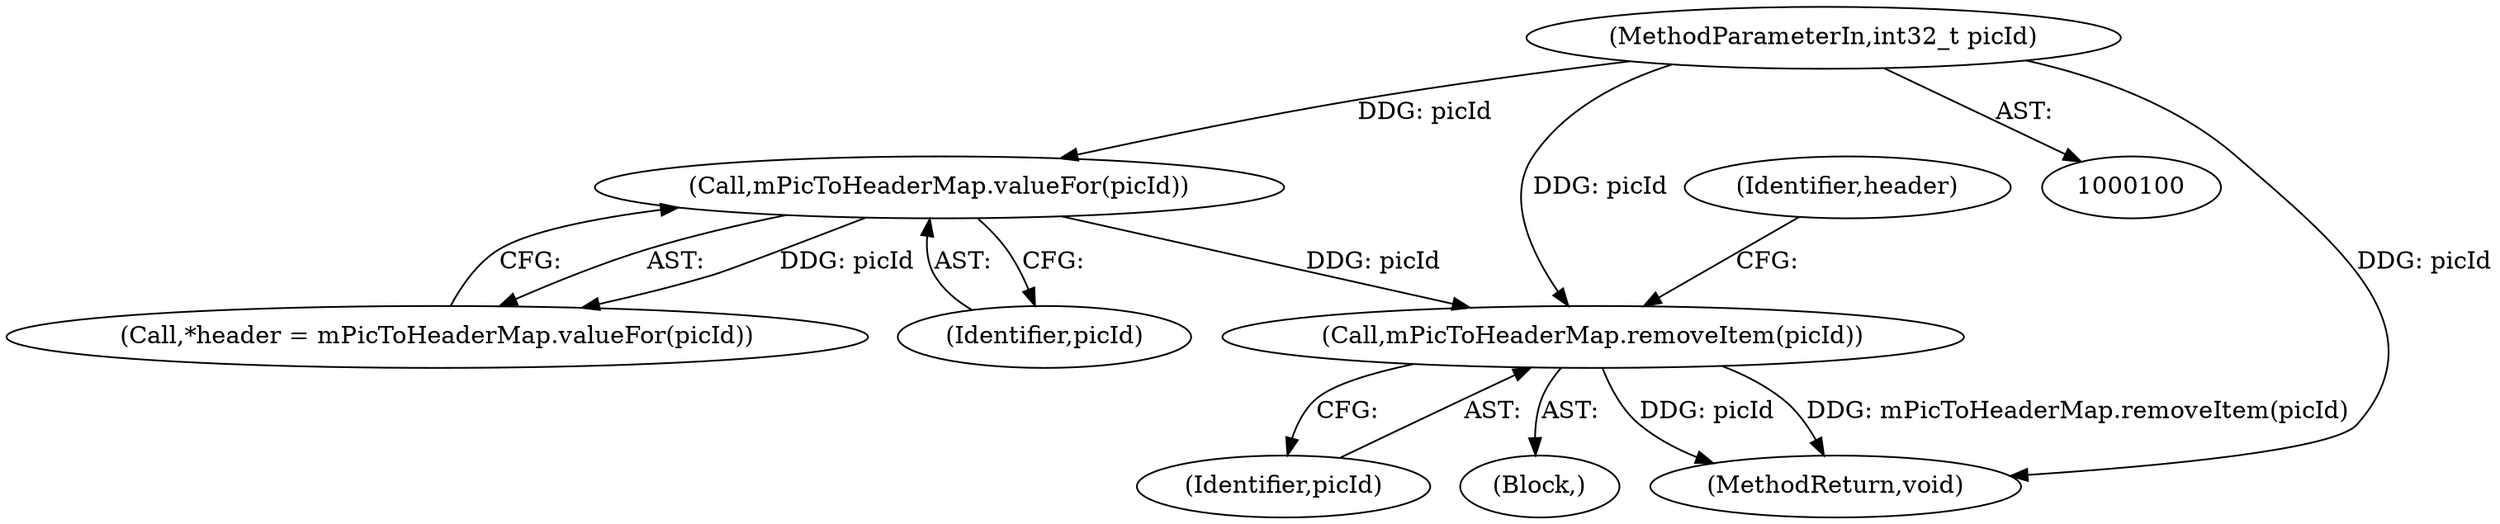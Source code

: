 digraph "0_Android_d2f47191538837e796e2b10c1ff7e1ee35f6e0ab_1@API" {
"1000206" [label="(Call,mPicToHeaderMap.removeItem(picId))"];
"1000125" [label="(Call,mPicToHeaderMap.valueFor(picId))"];
"1000101" [label="(MethodParameterIn,int32_t picId)"];
"1000217" [label="(MethodReturn,void)"];
"1000101" [label="(MethodParameterIn,int32_t picId)"];
"1000206" [label="(Call,mPicToHeaderMap.removeItem(picId))"];
"1000207" [label="(Identifier,picId)"];
"1000126" [label="(Identifier,picId)"];
"1000103" [label="(Block,)"];
"1000125" [label="(Call,mPicToHeaderMap.valueFor(picId))"];
"1000123" [label="(Call,*header = mPicToHeaderMap.valueFor(picId))"];
"1000209" [label="(Identifier,header)"];
"1000206" -> "1000103"  [label="AST: "];
"1000206" -> "1000207"  [label="CFG: "];
"1000207" -> "1000206"  [label="AST: "];
"1000209" -> "1000206"  [label="CFG: "];
"1000206" -> "1000217"  [label="DDG: mPicToHeaderMap.removeItem(picId)"];
"1000206" -> "1000217"  [label="DDG: picId"];
"1000125" -> "1000206"  [label="DDG: picId"];
"1000101" -> "1000206"  [label="DDG: picId"];
"1000125" -> "1000123"  [label="AST: "];
"1000125" -> "1000126"  [label="CFG: "];
"1000126" -> "1000125"  [label="AST: "];
"1000123" -> "1000125"  [label="CFG: "];
"1000125" -> "1000123"  [label="DDG: picId"];
"1000101" -> "1000125"  [label="DDG: picId"];
"1000101" -> "1000100"  [label="AST: "];
"1000101" -> "1000217"  [label="DDG: picId"];
}
